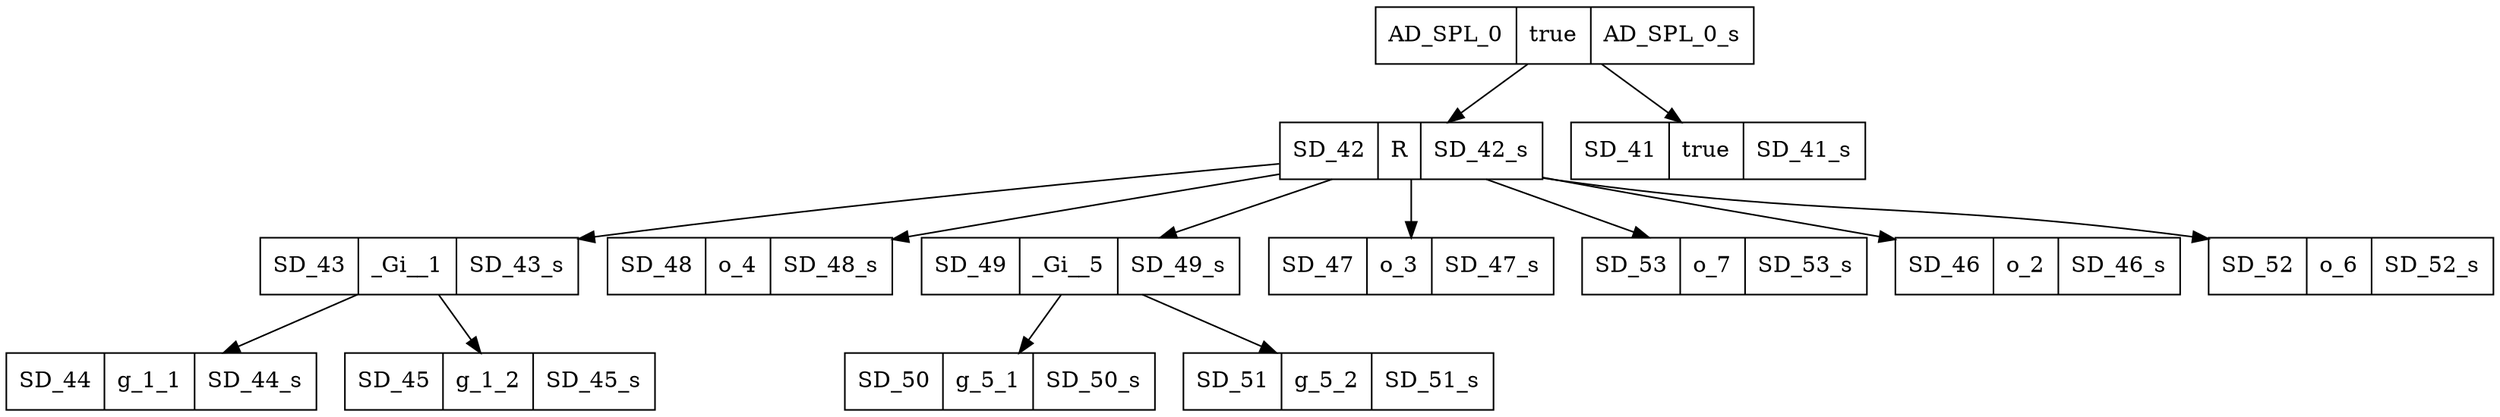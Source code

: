 digraph graphname {
AD_SPL_0[shape=record, label="{{AD_SPL_0|true|AD_SPL_0_s}}"];
SD_42[shape=record, label="{{SD_42|R|SD_42_s}}"];
SD_43[shape=record, label="{{SD_43|_Gi__1|SD_43_s}}"];
SD_44[shape=record, label="{{SD_44|g_1_1|SD_44_s}}"];
SD_45[shape=record, label="{{SD_45|g_1_2|SD_45_s}}"];
SD_48[shape=record, label="{{SD_48|o_4|SD_48_s}}"];
SD_49[shape=record, label="{{SD_49|_Gi__5|SD_49_s}}"];
SD_50[shape=record, label="{{SD_50|g_5_1|SD_50_s}}"];
SD_51[shape=record, label="{{SD_51|g_5_2|SD_51_s}}"];
SD_47[shape=record, label="{{SD_47|o_3|SD_47_s}}"];
SD_53[shape=record, label="{{SD_53|o_7|SD_53_s}}"];
SD_46[shape=record, label="{{SD_46|o_2|SD_46_s}}"];
SD_52[shape=record, label="{{SD_52|o_6|SD_52_s}}"];
SD_41[shape=record, label="{{SD_41|true|SD_41_s}}"];
AD_SPL_0 -> SD_42;
SD_42 -> SD_43;
SD_43 -> SD_44;
SD_43 -> SD_45;
SD_42 -> SD_48;
SD_42 -> SD_49;
SD_49 -> SD_50;
SD_49 -> SD_51;
SD_42 -> SD_47;
SD_42 -> SD_53;
SD_42 -> SD_46;
SD_42 -> SD_52;
AD_SPL_0 -> SD_41;
}